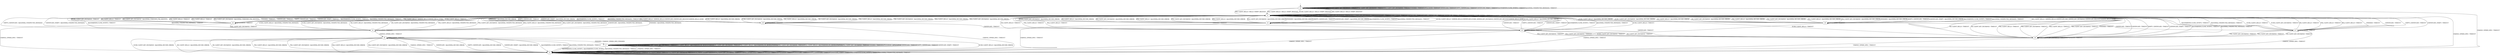 digraph h3 {
s0 [label="s0"];
s1 [label="s1"];
s2 [label="s2"];
s3 [label="s3"];
s4 [label="s4"];
s9 [label="s9"];
s10 [label="s10"];
s5 [label="s5"];
s8 [label="s8"];
s11 [label="s11"];
s12 [label="s12"];
s6 [label="s6"];
s7 [label="s7"];
s0 -> s1 [label="ECDH_CLIENT_HELLO / HELLO_VERIFY_REQUEST"];
s0 -> s0 [label="ECDH_CLIENT_KEY_EXCHANGE / TIMEOUT"];
s0 -> s1 [label="DH_CLIENT_HELLO / HELLO_VERIFY_REQUEST"];
s0 -> s0 [label="DH_CLIENT_KEY_EXCHANGE / TIMEOUT"];
s0 -> s1 [label="PSK_CLIENT_HELLO / HELLO_VERIFY_REQUEST"];
s0 -> s0 [label="PSK_CLIENT_KEY_EXCHANGE / TIMEOUT"];
s0 -> s1 [label="RSA_CLIENT_HELLO / HELLO_VERIFY_REQUEST"];
s0 -> s0 [label="RSA_CLIENT_KEY_EXCHANGE / TIMEOUT"];
s0 -> s2 [label="CHANGE_CIPHER_SPEC / TIMEOUT"];
s0 -> s0 [label="FINISHED / TIMEOUT"];
s0 -> s0 [label="APPLICATION / TIMEOUT"];
s0 -> s0 [label="CERTIFICATE / TIMEOUT"];
s0 -> s0 [label="EMPTY_CERTIFICATE / TIMEOUT"];
s0 -> s0 [label="CERTIFICATE_VERIFY / TIMEOUT"];
s0 -> s0 [label="Alert(WARNING,CLOSE_NOTIFY) / TIMEOUT"];
s0 -> s0 [label="Alert(FATAL,UNEXPECTED_MESSAGE) / TIMEOUT"];
s1 -> s3 [label="ECDH_CLIENT_HELLO / SERVER_HELLO,CERTIFICATE,ECDHE_SERVER_KEY_EXCHANGE,CERTIFICATE_REQUEST,SERVER_HELLO_DONE"];
s1 -> s1 [label="ECDH_CLIENT_KEY_EXCHANGE / TIMEOUT"];
s1 -> s9 [label="DH_CLIENT_HELLO / SERVER_HELLO,CERTIFICATE,DHE_SERVER_KEY_EXCHANGE,CERTIFICATE_REQUEST,SERVER_HELLO_DONE"];
s1 -> s1 [label="DH_CLIENT_KEY_EXCHANGE / TIMEOUT"];
s1 -> s4 [label="PSK_CLIENT_HELLO / SERVER_HELLO,SERVER_HELLO_DONE"];
s1 -> s1 [label="PSK_CLIENT_KEY_EXCHANGE / TIMEOUT"];
s1 -> s10 [label="RSA_CLIENT_HELLO / SERVER_HELLO,CERTIFICATE,CERTIFICATE_REQUEST,SERVER_HELLO_DONE"];
s1 -> s1 [label="RSA_CLIENT_KEY_EXCHANGE / TIMEOUT"];
s1 -> s2 [label="CHANGE_CIPHER_SPEC / TIMEOUT"];
s1 -> s1 [label="FINISHED / TIMEOUT"];
s1 -> s1 [label="APPLICATION / TIMEOUT"];
s1 -> s1 [label="CERTIFICATE / TIMEOUT"];
s1 -> s1 [label="EMPTY_CERTIFICATE / TIMEOUT"];
s1 -> s1 [label="CERTIFICATE_VERIFY / TIMEOUT"];
s1 -> s1 [label="Alert(WARNING,CLOSE_NOTIFY) / TIMEOUT"];
s1 -> s1 [label="Alert(FATAL,UNEXPECTED_MESSAGE) / TIMEOUT"];
s2 -> s2 [label="ECDH_CLIENT_HELLO / TIMEOUT"];
s2 -> s2 [label="ECDH_CLIENT_KEY_EXCHANGE / TIMEOUT"];
s2 -> s2 [label="DH_CLIENT_HELLO / TIMEOUT"];
s2 -> s2 [label="DH_CLIENT_KEY_EXCHANGE / TIMEOUT"];
s2 -> s2 [label="PSK_CLIENT_HELLO / TIMEOUT"];
s2 -> s2 [label="PSK_CLIENT_KEY_EXCHANGE / TIMEOUT"];
s2 -> s2 [label="RSA_CLIENT_HELLO / TIMEOUT"];
s2 -> s2 [label="RSA_CLIENT_KEY_EXCHANGE / TIMEOUT"];
s2 -> s2 [label="CHANGE_CIPHER_SPEC / TIMEOUT"];
s2 -> s2 [label="FINISHED / TIMEOUT"];
s2 -> s2 [label="APPLICATION / TIMEOUT"];
s2 -> s2 [label="CERTIFICATE / TIMEOUT"];
s2 -> s2 [label="EMPTY_CERTIFICATE / TIMEOUT"];
s2 -> s2 [label="CERTIFICATE_VERIFY / TIMEOUT"];
s2 -> s2 [label="Alert(WARNING,CLOSE_NOTIFY) / TIMEOUT"];
s2 -> s2 [label="Alert(FATAL,UNEXPECTED_MESSAGE) / TIMEOUT"];
s3 -> s1 [label="ECDH_CLIENT_HELLO / Alert(FATAL,DECODE_ERROR)"];
s3 -> s1 [label="ECDH_CLIENT_KEY_EXCHANGE / Alert(FATAL,DECODE_ERROR)"];
s3 -> s1 [label="DH_CLIENT_HELLO / Alert(FATAL,DECODE_ERROR)"];
s3 -> s1 [label="DH_CLIENT_KEY_EXCHANGE / Alert(FATAL,DECODE_ERROR)"];
s3 -> s1 [label="PSK_CLIENT_HELLO / Alert(FATAL,DECODE_ERROR)"];
s3 -> s1 [label="PSK_CLIENT_KEY_EXCHANGE / Alert(FATAL,DECODE_ERROR)"];
s3 -> s1 [label="RSA_CLIENT_HELLO / Alert(FATAL,DECODE_ERROR)"];
s3 -> s1 [label="RSA_CLIENT_KEY_EXCHANGE / Alert(FATAL,DECODE_ERROR)"];
s3 -> s2 [label="CHANGE_CIPHER_SPEC / TIMEOUT"];
s3 -> s1 [label="FINISHED / Alert(FATAL,DECODE_ERROR)"];
s3 -> s3 [label="APPLICATION / TIMEOUT"];
s3 -> s8 [label="CERTIFICATE / TIMEOUT"];
s3 -> s1 [label="EMPTY_CERTIFICATE / TIMEOUT"];
s3 -> s1 [label="CERTIFICATE_VERIFY / Alert(FATAL,DECODE_ERROR)"];
s3 -> s1 [label="Alert(WARNING,CLOSE_NOTIFY) / TIMEOUT"];
s3 -> s1 [label="Alert(FATAL,UNEXPECTED_MESSAGE) / TIMEOUT"];
s4 -> s1 [label="ECDH_CLIENT_HELLO / TIMEOUT"];
s4 -> s1 [label="ECDH_CLIENT_KEY_EXCHANGE / TIMEOUT"];
s4 -> s1 [label="DH_CLIENT_HELLO / TIMEOUT"];
s4 -> s1 [label="DH_CLIENT_KEY_EXCHANGE / Alert(FATAL,UNKNOWN_PSK_IDENTITY)"];
s4 -> s1 [label="PSK_CLIENT_HELLO / TIMEOUT"];
s4 -> s5 [label="PSK_CLIENT_KEY_EXCHANGE / TIMEOUT"];
s4 -> s1 [label="RSA_CLIENT_HELLO / TIMEOUT"];
s4 -> s1 [label="RSA_CLIENT_KEY_EXCHANGE / Alert(FATAL,UNKNOWN_PSK_IDENTITY)"];
s4 -> s2 [label="CHANGE_CIPHER_SPEC / TIMEOUT"];
s4 -> s1 [label="FINISHED / TIMEOUT"];
s4 -> s4 [label="APPLICATION / TIMEOUT"];
s4 -> s1 [label="CERTIFICATE / TIMEOUT"];
s4 -> s1 [label="EMPTY_CERTIFICATE / TIMEOUT"];
s4 -> s1 [label="CERTIFICATE_VERIFY / TIMEOUT"];
s4 -> s1 [label="Alert(WARNING,CLOSE_NOTIFY) / TIMEOUT"];
s4 -> s1 [label="Alert(FATAL,UNEXPECTED_MESSAGE) / TIMEOUT"];
s9 -> s1 [label="ECDH_CLIENT_HELLO / Alert(FATAL,DECODE_ERROR)"];
s9 -> s1 [label="ECDH_CLIENT_KEY_EXCHANGE / Alert(FATAL,DECODE_ERROR)"];
s9 -> s1 [label="DH_CLIENT_HELLO / Alert(FATAL,DECODE_ERROR)"];
s9 -> s1 [label="DH_CLIENT_KEY_EXCHANGE / Alert(FATAL,DECODE_ERROR)"];
s9 -> s1 [label="PSK_CLIENT_HELLO / Alert(FATAL,DECODE_ERROR)"];
s9 -> s1 [label="PSK_CLIENT_KEY_EXCHANGE / Alert(FATAL,DECODE_ERROR)"];
s9 -> s1 [label="RSA_CLIENT_HELLO / Alert(FATAL,DECODE_ERROR)"];
s9 -> s1 [label="RSA_CLIENT_KEY_EXCHANGE / Alert(FATAL,DECODE_ERROR)"];
s9 -> s2 [label="CHANGE_CIPHER_SPEC / TIMEOUT"];
s9 -> s1 [label="FINISHED / Alert(FATAL,DECODE_ERROR)"];
s9 -> s9 [label="APPLICATION / TIMEOUT"];
s9 -> s11 [label="CERTIFICATE / TIMEOUT"];
s9 -> s1 [label="EMPTY_CERTIFICATE / TIMEOUT"];
s9 -> s1 [label="CERTIFICATE_VERIFY / Alert(FATAL,DECODE_ERROR)"];
s9 -> s1 [label="Alert(WARNING,CLOSE_NOTIFY) / TIMEOUT"];
s9 -> s1 [label="Alert(FATAL,UNEXPECTED_MESSAGE) / TIMEOUT"];
s10 -> s1 [label="ECDH_CLIENT_HELLO / Alert(FATAL,DECODE_ERROR)"];
s10 -> s1 [label="ECDH_CLIENT_KEY_EXCHANGE / Alert(FATAL,DECODE_ERROR)"];
s10 -> s1 [label="DH_CLIENT_HELLO / Alert(FATAL,DECODE_ERROR)"];
s10 -> s1 [label="DH_CLIENT_KEY_EXCHANGE / Alert(FATAL,DECODE_ERROR)"];
s10 -> s1 [label="PSK_CLIENT_HELLO / Alert(FATAL,DECODE_ERROR)"];
s10 -> s1 [label="PSK_CLIENT_KEY_EXCHANGE / Alert(FATAL,DECODE_ERROR)"];
s10 -> s1 [label="RSA_CLIENT_HELLO / Alert(FATAL,DECODE_ERROR)"];
s10 -> s1 [label="RSA_CLIENT_KEY_EXCHANGE / Alert(FATAL,DECODE_ERROR)"];
s10 -> s2 [label="CHANGE_CIPHER_SPEC / TIMEOUT"];
s10 -> s1 [label="FINISHED / Alert(FATAL,DECODE_ERROR)"];
s10 -> s10 [label="APPLICATION / TIMEOUT"];
s10 -> s12 [label="CERTIFICATE / TIMEOUT"];
s10 -> s1 [label="EMPTY_CERTIFICATE / TIMEOUT"];
s10 -> s1 [label="CERTIFICATE_VERIFY / Alert(FATAL,DECODE_ERROR)"];
s10 -> s1 [label="Alert(WARNING,CLOSE_NOTIFY) / TIMEOUT"];
s10 -> s1 [label="Alert(FATAL,UNEXPECTED_MESSAGE) / TIMEOUT"];
s5 -> s1 [label="ECDH_CLIENT_HELLO / Alert(FATAL,UNEXPECTED_MESSAGE)"];
s5 -> s1 [label="ECDH_CLIENT_KEY_EXCHANGE / Alert(FATAL,UNEXPECTED_MESSAGE)"];
s5 -> s1 [label="DH_CLIENT_HELLO / Alert(FATAL,UNEXPECTED_MESSAGE)"];
s5 -> s1 [label="DH_CLIENT_KEY_EXCHANGE / Alert(FATAL,UNEXPECTED_MESSAGE)"];
s5 -> s1 [label="PSK_CLIENT_HELLO / Alert(FATAL,UNEXPECTED_MESSAGE)"];
s5 -> s1 [label="PSK_CLIENT_KEY_EXCHANGE / Alert(FATAL,UNEXPECTED_MESSAGE)"];
s5 -> s1 [label="RSA_CLIENT_HELLO / Alert(FATAL,UNEXPECTED_MESSAGE)"];
s5 -> s1 [label="RSA_CLIENT_KEY_EXCHANGE / Alert(FATAL,UNEXPECTED_MESSAGE)"];
s5 -> s6 [label="CHANGE_CIPHER_SPEC / TIMEOUT"];
s5 -> s1 [label="FINISHED / Alert(FATAL,UNEXPECTED_MESSAGE)"];
s5 -> s5 [label="APPLICATION / TIMEOUT"];
s5 -> s1 [label="CERTIFICATE / Alert(FATAL,UNEXPECTED_MESSAGE)"];
s5 -> s1 [label="EMPTY_CERTIFICATE / Alert(FATAL,UNEXPECTED_MESSAGE)"];
s5 -> s1 [label="CERTIFICATE_VERIFY / Alert(FATAL,UNEXPECTED_MESSAGE)"];
s5 -> s1 [label="Alert(WARNING,CLOSE_NOTIFY) / TIMEOUT"];
s5 -> s1 [label="Alert(FATAL,UNEXPECTED_MESSAGE) / TIMEOUT"];
s8 -> s1 [label="ECDH_CLIENT_HELLO / TIMEOUT"];
s8 -> s8 [label="ECDH_CLIENT_KEY_EXCHANGE / TIMEOUT"];
s8 -> s1 [label="DH_CLIENT_HELLO / TIMEOUT"];
s8 -> s1 [label="DH_CLIENT_KEY_EXCHANGE / TIMEOUT"];
s8 -> s1 [label="PSK_CLIENT_HELLO / TIMEOUT"];
s8 -> s1 [label="PSK_CLIENT_KEY_EXCHANGE / TIMEOUT"];
s8 -> s1 [label="RSA_CLIENT_HELLO / TIMEOUT"];
s8 -> s1 [label="RSA_CLIENT_KEY_EXCHANGE / TIMEOUT"];
s8 -> s2 [label="CHANGE_CIPHER_SPEC / TIMEOUT"];
s8 -> s1 [label="FINISHED / TIMEOUT"];
s8 -> s8 [label="APPLICATION / TIMEOUT"];
s8 -> s1 [label="CERTIFICATE / TIMEOUT"];
s8 -> s1 [label="EMPTY_CERTIFICATE / TIMEOUT"];
s8 -> s1 [label="CERTIFICATE_VERIFY / TIMEOUT"];
s8 -> s1 [label="Alert(WARNING,CLOSE_NOTIFY) / TIMEOUT"];
s8 -> s1 [label="Alert(FATAL,UNEXPECTED_MESSAGE) / TIMEOUT"];
s11 -> s1 [label="ECDH_CLIENT_HELLO / TIMEOUT"];
s11 -> s1 [label="ECDH_CLIENT_KEY_EXCHANGE / TIMEOUT"];
s11 -> s1 [label="DH_CLIENT_HELLO / TIMEOUT"];
s11 -> s8 [label="DH_CLIENT_KEY_EXCHANGE / TIMEOUT"];
s11 -> s1 [label="PSK_CLIENT_HELLO / TIMEOUT"];
s11 -> s8 [label="PSK_CLIENT_KEY_EXCHANGE / TIMEOUT"];
s11 -> s1 [label="RSA_CLIENT_HELLO / TIMEOUT"];
s11 -> s8 [label="RSA_CLIENT_KEY_EXCHANGE / TIMEOUT"];
s11 -> s2 [label="CHANGE_CIPHER_SPEC / TIMEOUT"];
s11 -> s1 [label="FINISHED / TIMEOUT"];
s11 -> s11 [label="APPLICATION / TIMEOUT"];
s11 -> s1 [label="CERTIFICATE / TIMEOUT"];
s11 -> s1 [label="EMPTY_CERTIFICATE / TIMEOUT"];
s11 -> s1 [label="CERTIFICATE_VERIFY / TIMEOUT"];
s11 -> s1 [label="Alert(WARNING,CLOSE_NOTIFY) / TIMEOUT"];
s11 -> s1 [label="Alert(FATAL,UNEXPECTED_MESSAGE) / TIMEOUT"];
s12 -> s1 [label="ECDH_CLIENT_HELLO / TIMEOUT"];
s12 -> s8 [label="ECDH_CLIENT_KEY_EXCHANGE / TIMEOUT"];
s12 -> s1 [label="DH_CLIENT_HELLO / TIMEOUT"];
s12 -> s8 [label="DH_CLIENT_KEY_EXCHANGE / TIMEOUT"];
s12 -> s1 [label="PSK_CLIENT_HELLO / TIMEOUT"];
s12 -> s8 [label="PSK_CLIENT_KEY_EXCHANGE / TIMEOUT"];
s12 -> s1 [label="RSA_CLIENT_HELLO / TIMEOUT"];
s12 -> s8 [label="RSA_CLIENT_KEY_EXCHANGE / TIMEOUT"];
s12 -> s2 [label="CHANGE_CIPHER_SPEC / TIMEOUT"];
s12 -> s1 [label="FINISHED / TIMEOUT"];
s12 -> s12 [label="APPLICATION / TIMEOUT"];
s12 -> s1 [label="CERTIFICATE / TIMEOUT"];
s12 -> s1 [label="EMPTY_CERTIFICATE / TIMEOUT"];
s12 -> s1 [label="CERTIFICATE_VERIFY / TIMEOUT"];
s12 -> s1 [label="Alert(WARNING,CLOSE_NOTIFY) / TIMEOUT"];
s12 -> s1 [label="Alert(FATAL,UNEXPECTED_MESSAGE) / TIMEOUT"];
s6 -> s2 [label="ECDH_CLIENT_HELLO / Alert(FATAL,DECODE_ERROR)"];
s6 -> s2 [label="ECDH_CLIENT_KEY_EXCHANGE / Alert(FATAL,DECODE_ERROR)"];
s6 -> s2 [label="DH_CLIENT_HELLO / Alert(FATAL,DECODE_ERROR)"];
s6 -> s2 [label="DH_CLIENT_KEY_EXCHANGE / Alert(FATAL,DECODE_ERROR)"];
s6 -> s2 [label="PSK_CLIENT_HELLO / Alert(FATAL,DECODE_ERROR)"];
s6 -> s2 [label="PSK_CLIENT_KEY_EXCHANGE / Alert(FATAL,DECODE_ERROR)"];
s6 -> s2 [label="RSA_CLIENT_HELLO / Alert(FATAL,DECODE_ERROR)"];
s6 -> s2 [label="RSA_CLIENT_KEY_EXCHANGE / Alert(FATAL,DECODE_ERROR)"];
s6 -> s2 [label="CHANGE_CIPHER_SPEC / TIMEOUT"];
s6 -> s7 [label="FINISHED / CHANGE_CIPHER_SPEC,FINISHED"];
s6 -> s6 [label="APPLICATION / TIMEOUT"];
s6 -> s2 [label="CERTIFICATE / Alert(FATAL,DECODE_ERROR)"];
s6 -> s2 [label="EMPTY_CERTIFICATE / Alert(FATAL,DECODE_ERROR)"];
s6 -> s2 [label="CERTIFICATE_VERIFY / Alert(FATAL,DECODE_ERROR)"];
s6 -> s2 [label="Alert(WARNING,CLOSE_NOTIFY) / TIMEOUT"];
s6 -> s2 [label="Alert(FATAL,UNEXPECTED_MESSAGE) / TIMEOUT"];
s7 -> s7 [label="ECDH_CLIENT_HELLO / Alert(WARNING,NO_RENEGOTIATION)"];
s7 -> s7 [label="ECDH_CLIENT_KEY_EXCHANGE / TIMEOUT"];
s7 -> s7 [label="DH_CLIENT_HELLO / Alert(WARNING,NO_RENEGOTIATION)"];
s7 -> s7 [label="DH_CLIENT_KEY_EXCHANGE / TIMEOUT"];
s7 -> s7 [label="PSK_CLIENT_HELLO / Alert(WARNING,NO_RENEGOTIATION)"];
s7 -> s7 [label="PSK_CLIENT_KEY_EXCHANGE / TIMEOUT"];
s7 -> s7 [label="RSA_CLIENT_HELLO / Alert(WARNING,NO_RENEGOTIATION)"];
s7 -> s7 [label="RSA_CLIENT_KEY_EXCHANGE / TIMEOUT"];
s7 -> s2 [label="CHANGE_CIPHER_SPEC / TIMEOUT"];
s7 -> s7 [label="FINISHED / TIMEOUT"];
s7 -> s7 [label="APPLICATION / APPLICATION"];
s7 -> s7 [label="CERTIFICATE / TIMEOUT"];
s7 -> s7 [label="EMPTY_CERTIFICATE / TIMEOUT"];
s7 -> s7 [label="CERTIFICATE_VERIFY / TIMEOUT"];
s7 -> s2 [label="Alert(WARNING,CLOSE_NOTIFY) / Alert(WARNING,CLOSE_NOTIFY)"];
s7 -> s2 [label="Alert(FATAL,UNEXPECTED_MESSAGE) / TIMEOUT"];
__start0 [shape=none, label=""];
__start0 -> s0 [label=""];
}

